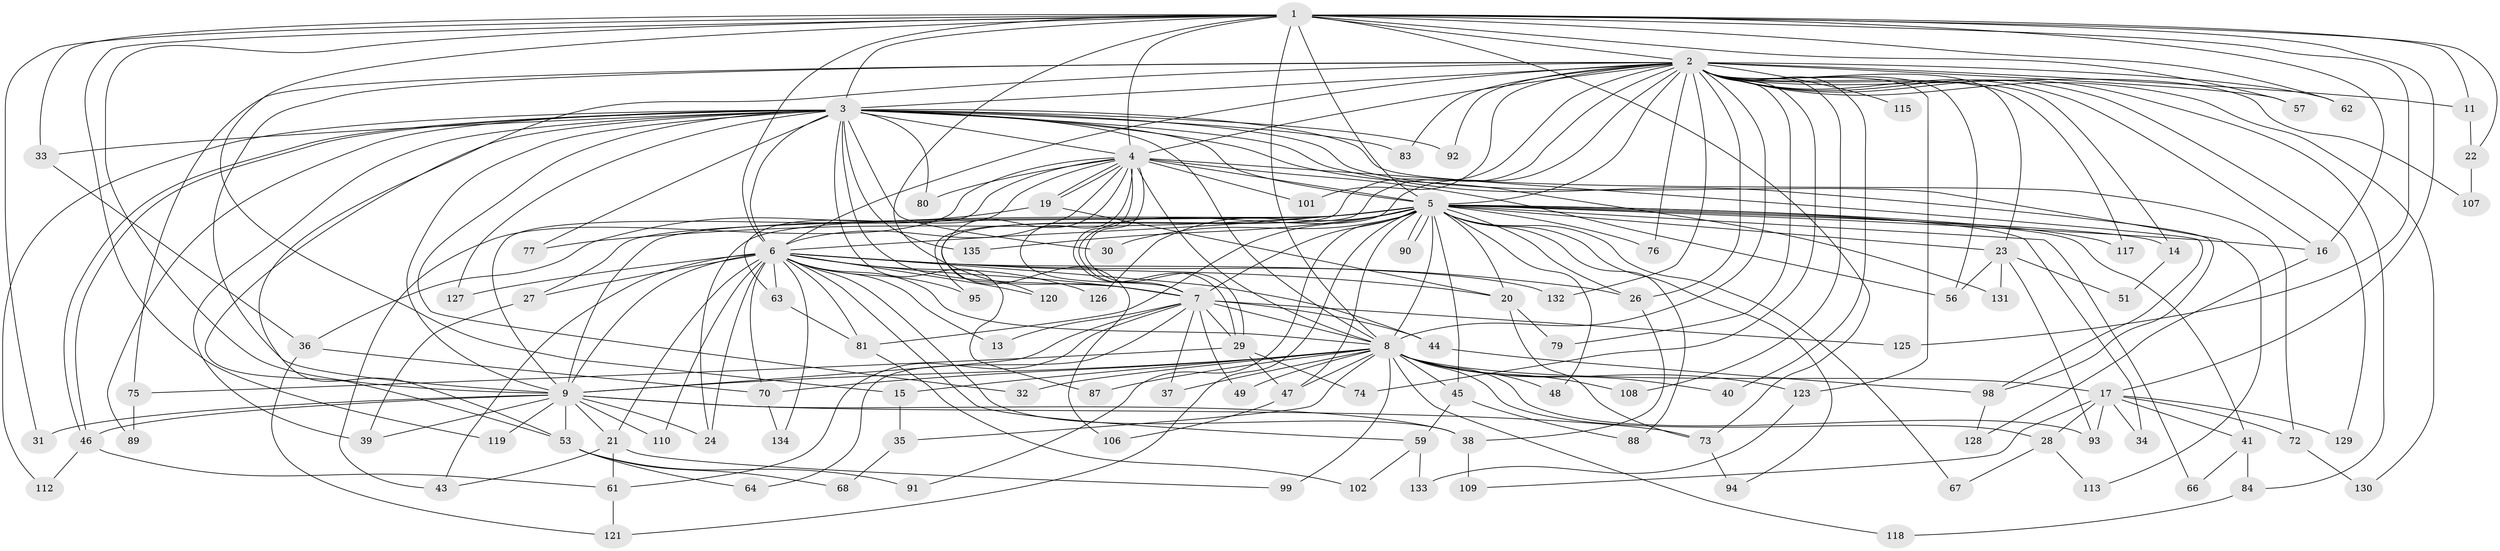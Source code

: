 // original degree distribution, {23: 0.014814814814814815, 28: 0.014814814814814815, 21: 0.014814814814814815, 38: 0.007407407407407408, 18: 0.007407407407407408, 24: 0.007407407407407408, 20: 0.007407407407407408, 3: 0.2, 7: 0.007407407407407408, 2: 0.5481481481481482, 4: 0.11851851851851852, 9: 0.014814814814814815, 6: 0.022222222222222223, 5: 0.014814814814814815}
// Generated by graph-tools (version 1.1) at 2025/10/02/27/25 16:10:59]
// undirected, 106 vertices, 248 edges
graph export_dot {
graph [start="1"]
  node [color=gray90,style=filled];
  1 [super="+103"];
  2 [super="+10"];
  3 [super="+25"];
  4 [super="+78"];
  5 [super="+97"];
  6 [super="+12"];
  7 [super="+71"];
  8 [super="+18"];
  9 [super="+58"];
  11;
  13;
  14;
  15;
  16 [super="+54"];
  17 [super="+96"];
  19;
  20 [super="+50"];
  21 [super="+116"];
  22;
  23;
  24 [super="+52"];
  26 [super="+69"];
  27 [super="+42"];
  28;
  29 [super="+104"];
  30;
  31;
  32;
  33;
  34;
  35;
  36 [super="+122"];
  37;
  38 [super="+65"];
  39;
  40;
  41;
  43 [super="+100"];
  44 [super="+111"];
  45;
  46 [super="+60"];
  47 [super="+114"];
  48;
  49;
  51;
  53 [super="+55"];
  56 [super="+86"];
  57;
  59;
  61;
  62;
  63;
  64;
  66;
  67;
  68;
  70 [super="+105"];
  72;
  73 [super="+82"];
  74;
  75;
  76;
  77;
  79;
  80;
  81 [super="+85"];
  83;
  84;
  87;
  88;
  89;
  90;
  91;
  92;
  93;
  94;
  95;
  98 [super="+124"];
  99;
  101;
  102;
  106;
  107;
  108;
  109;
  110;
  112;
  113;
  115;
  117;
  118;
  119;
  120;
  121;
  123;
  125;
  126;
  127;
  128;
  129;
  130;
  131;
  132;
  133;
  134;
  135;
  1 -- 2 [weight=2];
  1 -- 3;
  1 -- 4 [weight=2];
  1 -- 5 [weight=2];
  1 -- 6;
  1 -- 7;
  1 -- 8;
  1 -- 9;
  1 -- 11;
  1 -- 15;
  1 -- 16;
  1 -- 17;
  1 -- 22;
  1 -- 31;
  1 -- 33;
  1 -- 57;
  1 -- 62;
  1 -- 73;
  1 -- 119;
  1 -- 125;
  2 -- 3 [weight=2];
  2 -- 4 [weight=2];
  2 -- 5 [weight=2];
  2 -- 6 [weight=2];
  2 -- 7 [weight=3];
  2 -- 8 [weight=3];
  2 -- 9 [weight=2];
  2 -- 11;
  2 -- 14;
  2 -- 23;
  2 -- 26;
  2 -- 40;
  2 -- 56;
  2 -- 57;
  2 -- 83;
  2 -- 84;
  2 -- 92;
  2 -- 95;
  2 -- 107;
  2 -- 108;
  2 -- 115 [weight=2];
  2 -- 117;
  2 -- 120;
  2 -- 123;
  2 -- 129;
  2 -- 130;
  2 -- 132;
  2 -- 74;
  2 -- 75;
  2 -- 76;
  2 -- 79;
  2 -- 16;
  2 -- 101;
  2 -- 53;
  2 -- 62;
  3 -- 4;
  3 -- 5 [weight=2];
  3 -- 6;
  3 -- 7;
  3 -- 8;
  3 -- 9;
  3 -- 30;
  3 -- 33;
  3 -- 39;
  3 -- 46;
  3 -- 46;
  3 -- 80;
  3 -- 83;
  3 -- 87;
  3 -- 92;
  3 -- 98;
  3 -- 112;
  3 -- 113;
  3 -- 135;
  3 -- 32;
  3 -- 131;
  3 -- 72;
  3 -- 77;
  3 -- 53;
  3 -- 89;
  3 -- 127;
  4 -- 5;
  4 -- 6;
  4 -- 7;
  4 -- 8;
  4 -- 9;
  4 -- 19 [weight=2];
  4 -- 19;
  4 -- 29;
  4 -- 29;
  4 -- 43;
  4 -- 56;
  4 -- 63;
  4 -- 80;
  4 -- 98;
  4 -- 101;
  4 -- 106;
  5 -- 6;
  5 -- 7;
  5 -- 8;
  5 -- 9;
  5 -- 14;
  5 -- 23;
  5 -- 24;
  5 -- 27;
  5 -- 30;
  5 -- 34;
  5 -- 41;
  5 -- 45;
  5 -- 47;
  5 -- 48;
  5 -- 66;
  5 -- 67;
  5 -- 76;
  5 -- 77;
  5 -- 81;
  5 -- 88;
  5 -- 90;
  5 -- 90;
  5 -- 91;
  5 -- 94;
  5 -- 117;
  5 -- 121;
  5 -- 126;
  5 -- 135;
  5 -- 20;
  5 -- 16;
  5 -- 26;
  6 -- 7;
  6 -- 8;
  6 -- 9 [weight=2];
  6 -- 13;
  6 -- 20;
  6 -- 21;
  6 -- 27;
  6 -- 38;
  6 -- 44 [weight=2];
  6 -- 59;
  6 -- 95;
  6 -- 120;
  6 -- 126;
  6 -- 127;
  6 -- 132;
  6 -- 134;
  6 -- 26;
  6 -- 110;
  6 -- 63;
  6 -- 24;
  6 -- 81;
  6 -- 70;
  6 -- 43;
  7 -- 8;
  7 -- 9;
  7 -- 13;
  7 -- 37;
  7 -- 44;
  7 -- 49;
  7 -- 61;
  7 -- 64;
  7 -- 125;
  7 -- 29;
  8 -- 9;
  8 -- 15;
  8 -- 17;
  8 -- 28;
  8 -- 35;
  8 -- 40;
  8 -- 47;
  8 -- 48;
  8 -- 49;
  8 -- 70;
  8 -- 87;
  8 -- 93;
  8 -- 99;
  8 -- 118;
  8 -- 123;
  8 -- 32;
  8 -- 37;
  8 -- 108;
  8 -- 45;
  9 -- 21;
  9 -- 24;
  9 -- 31;
  9 -- 39;
  9 -- 110;
  9 -- 119;
  9 -- 38;
  9 -- 53;
  9 -- 73;
  9 -- 46;
  11 -- 22;
  14 -- 51;
  15 -- 35;
  16 -- 128;
  17 -- 28;
  17 -- 34;
  17 -- 41;
  17 -- 72;
  17 -- 109;
  17 -- 129;
  17 -- 93;
  19 -- 20;
  19 -- 36;
  20 -- 79;
  20 -- 73;
  21 -- 43;
  21 -- 99;
  21 -- 61;
  22 -- 107;
  23 -- 51;
  23 -- 93;
  23 -- 131;
  23 -- 56;
  26 -- 38;
  27 -- 39;
  28 -- 67;
  28 -- 113;
  29 -- 74;
  29 -- 75;
  29 -- 47;
  33 -- 36;
  35 -- 68;
  36 -- 70;
  36 -- 121;
  38 -- 109;
  41 -- 66;
  41 -- 84;
  44 -- 98;
  45 -- 59;
  45 -- 88;
  46 -- 61;
  46 -- 112;
  47 -- 106;
  53 -- 68;
  53 -- 64;
  53 -- 91;
  59 -- 102;
  59 -- 133;
  61 -- 121;
  63 -- 81;
  70 -- 134;
  72 -- 130;
  73 -- 94;
  75 -- 89;
  81 -- 102;
  84 -- 118;
  98 -- 128;
  123 -- 133;
}
